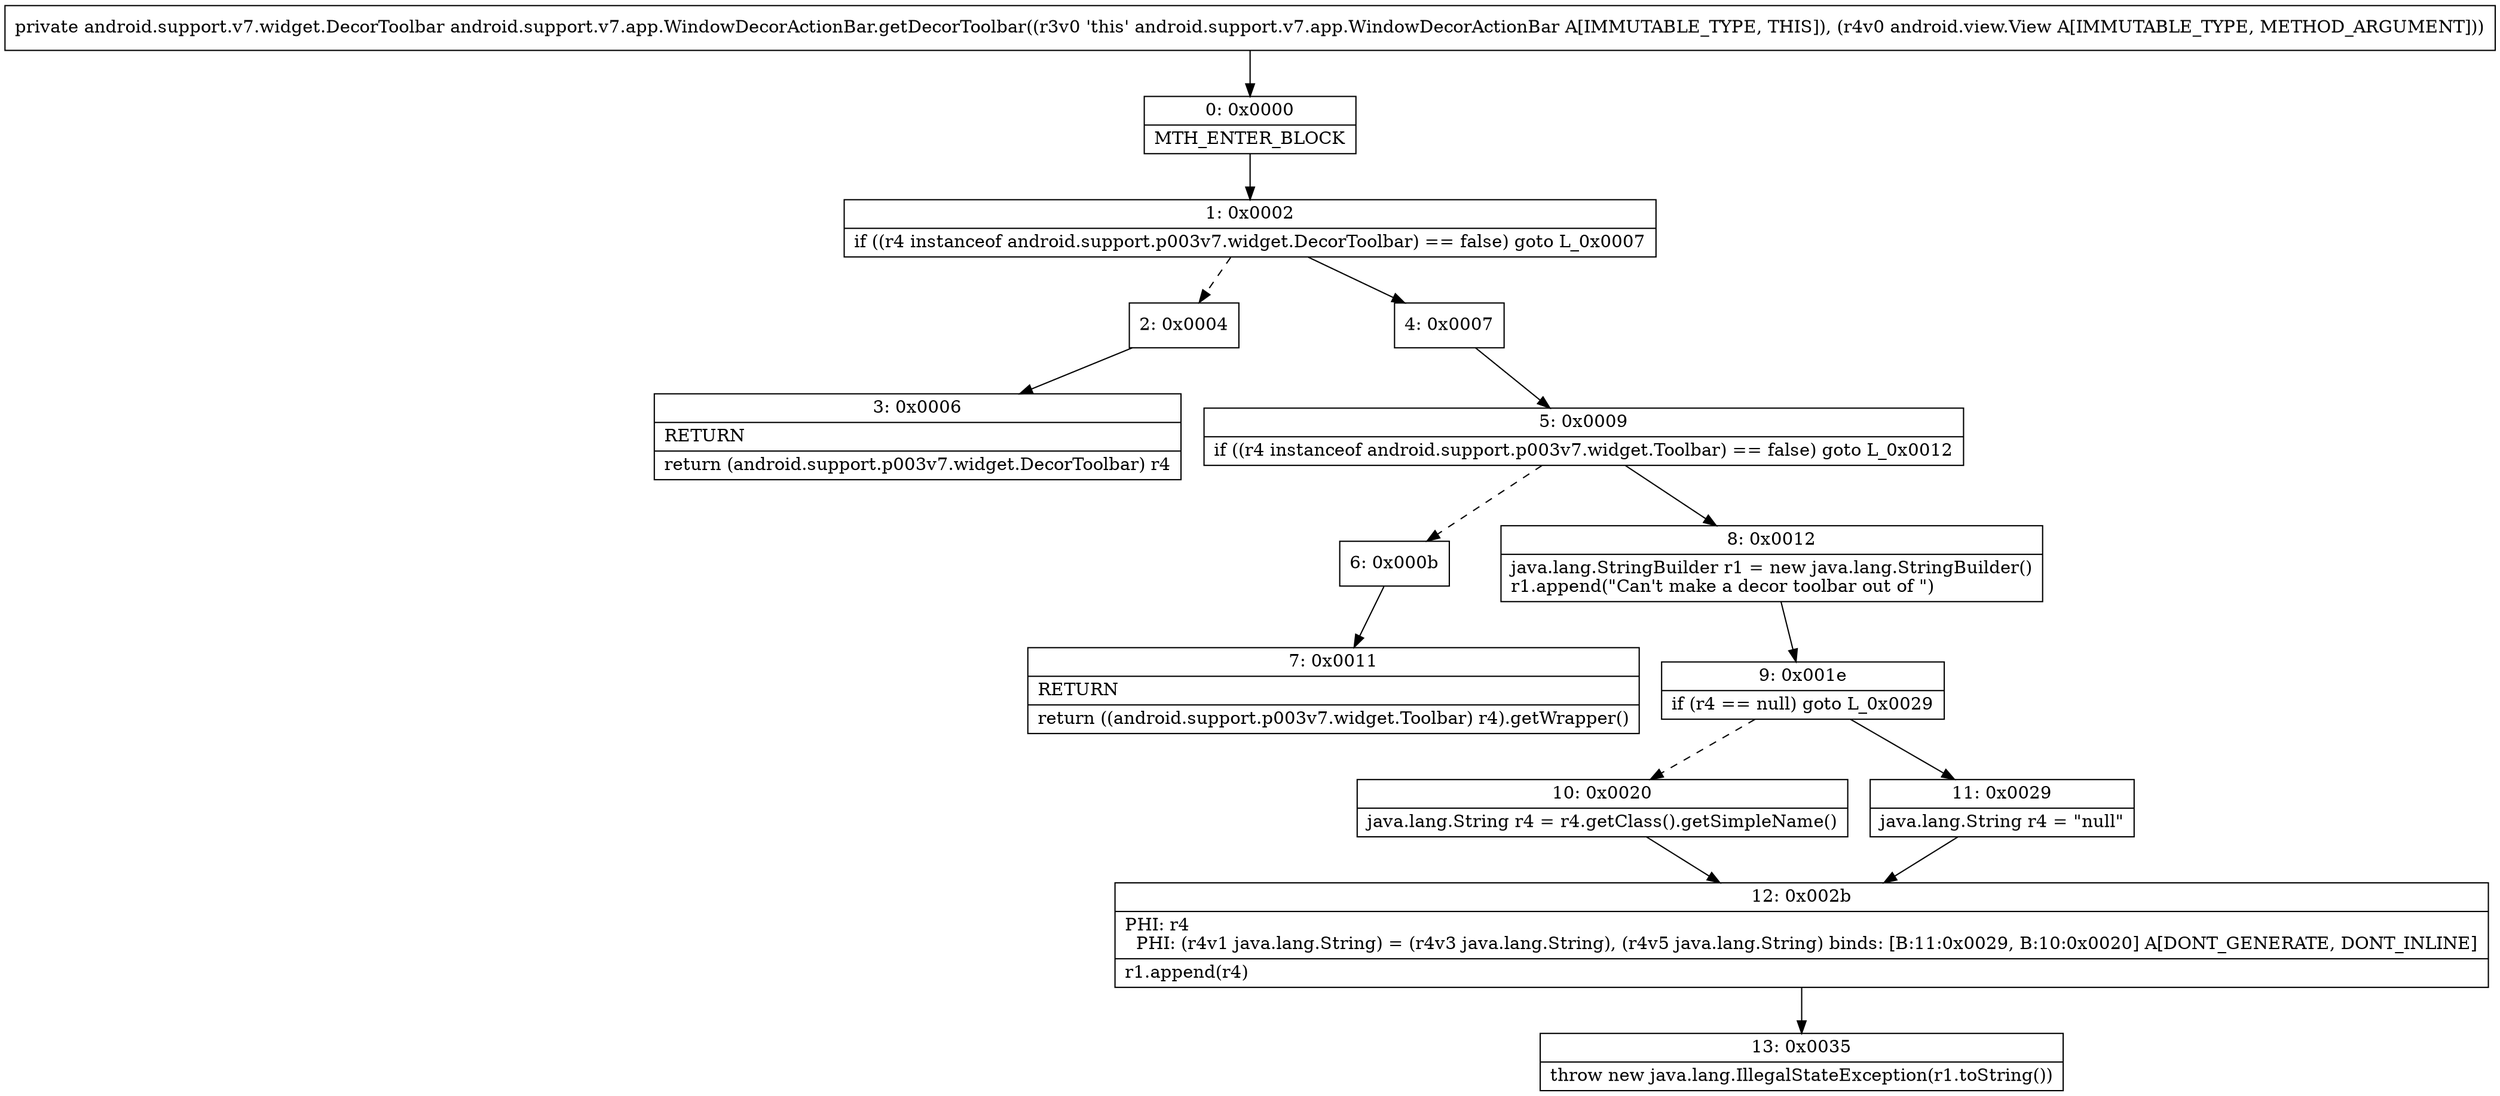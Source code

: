 digraph "CFG forandroid.support.v7.app.WindowDecorActionBar.getDecorToolbar(Landroid\/view\/View;)Landroid\/support\/v7\/widget\/DecorToolbar;" {
Node_0 [shape=record,label="{0\:\ 0x0000|MTH_ENTER_BLOCK\l}"];
Node_1 [shape=record,label="{1\:\ 0x0002|if ((r4 instanceof android.support.p003v7.widget.DecorToolbar) == false) goto L_0x0007\l}"];
Node_2 [shape=record,label="{2\:\ 0x0004}"];
Node_3 [shape=record,label="{3\:\ 0x0006|RETURN\l|return (android.support.p003v7.widget.DecorToolbar) r4\l}"];
Node_4 [shape=record,label="{4\:\ 0x0007}"];
Node_5 [shape=record,label="{5\:\ 0x0009|if ((r4 instanceof android.support.p003v7.widget.Toolbar) == false) goto L_0x0012\l}"];
Node_6 [shape=record,label="{6\:\ 0x000b}"];
Node_7 [shape=record,label="{7\:\ 0x0011|RETURN\l|return ((android.support.p003v7.widget.Toolbar) r4).getWrapper()\l}"];
Node_8 [shape=record,label="{8\:\ 0x0012|java.lang.StringBuilder r1 = new java.lang.StringBuilder()\lr1.append(\"Can't make a decor toolbar out of \")\l}"];
Node_9 [shape=record,label="{9\:\ 0x001e|if (r4 == null) goto L_0x0029\l}"];
Node_10 [shape=record,label="{10\:\ 0x0020|java.lang.String r4 = r4.getClass().getSimpleName()\l}"];
Node_11 [shape=record,label="{11\:\ 0x0029|java.lang.String r4 = \"null\"\l}"];
Node_12 [shape=record,label="{12\:\ 0x002b|PHI: r4 \l  PHI: (r4v1 java.lang.String) = (r4v3 java.lang.String), (r4v5 java.lang.String) binds: [B:11:0x0029, B:10:0x0020] A[DONT_GENERATE, DONT_INLINE]\l|r1.append(r4)\l}"];
Node_13 [shape=record,label="{13\:\ 0x0035|throw new java.lang.IllegalStateException(r1.toString())\l}"];
MethodNode[shape=record,label="{private android.support.v7.widget.DecorToolbar android.support.v7.app.WindowDecorActionBar.getDecorToolbar((r3v0 'this' android.support.v7.app.WindowDecorActionBar A[IMMUTABLE_TYPE, THIS]), (r4v0 android.view.View A[IMMUTABLE_TYPE, METHOD_ARGUMENT])) }"];
MethodNode -> Node_0;
Node_0 -> Node_1;
Node_1 -> Node_2[style=dashed];
Node_1 -> Node_4;
Node_2 -> Node_3;
Node_4 -> Node_5;
Node_5 -> Node_6[style=dashed];
Node_5 -> Node_8;
Node_6 -> Node_7;
Node_8 -> Node_9;
Node_9 -> Node_10[style=dashed];
Node_9 -> Node_11;
Node_10 -> Node_12;
Node_11 -> Node_12;
Node_12 -> Node_13;
}

